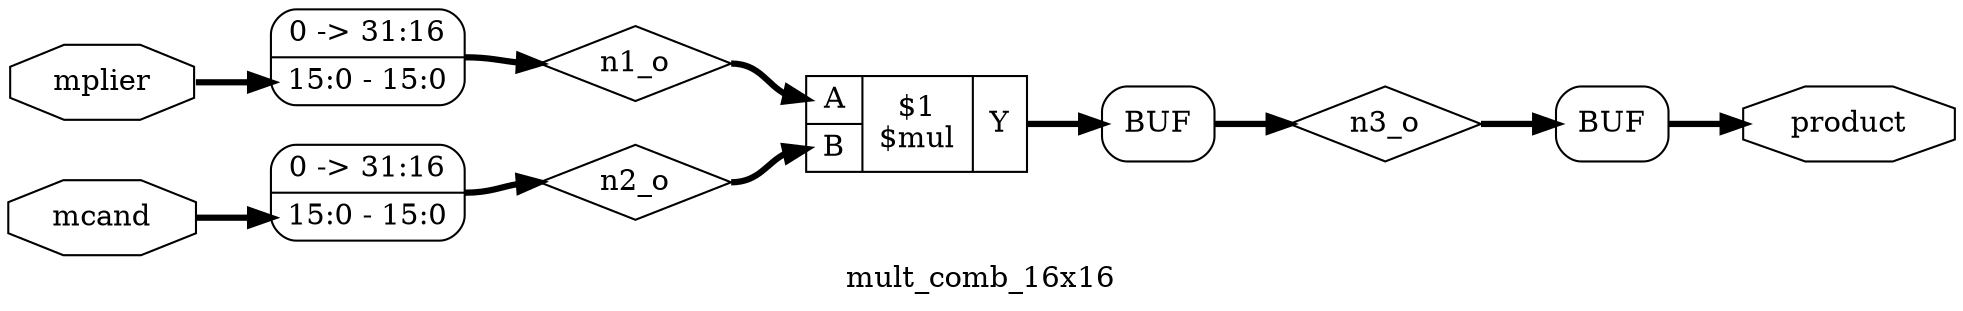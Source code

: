 digraph "mult_comb_16x16" {
label="mult_comb_16x16";
rankdir="LR";
remincross=true;
n2 [ shape=diamond, label="n3_o", color="black", fontcolor="black" ];
n3 [ shape=diamond, label="n2_o", color="black", fontcolor="black" ];
n4 [ shape=diamond, label="n1_o", color="black", fontcolor="black" ];
n5 [ shape=octagon, label="product", color="black", fontcolor="black" ];
n6 [ shape=octagon, label="mcand", color="black", fontcolor="black" ];
n7 [ shape=octagon, label="mplier", color="black", fontcolor="black" ];
c11 [ shape=record, label="{{<p8> A|<p9> B}|$1\n$mul|{<p10> Y}}",  ];
x0 [shape=box, style=rounded, label="BUF", ];
x1 [ shape=record, style=rounded, label="0 -&gt; 31:16 |<s0> 15:0 - 15:0 ", color="black", fontcolor="black" ];
x2 [ shape=record, style=rounded, label="0 -&gt; 31:16 |<s0> 15:0 - 15:0 ", color="black", fontcolor="black" ];
x3 [shape=box, style=rounded, label="BUF", ];
c11:p10:e -> x3:w [color="black", fontcolor="black", style="setlinewidth(3)", label=""];
x3:e -> n2:w [color="black", fontcolor="black", style="setlinewidth(3)", label=""];
n2:e -> x0:w [color="black", fontcolor="black", style="setlinewidth(3)", label=""];
x2:e -> n3:w [color="black", fontcolor="black", style="setlinewidth(3)", label=""];
n3:e -> c11:p9:w [color="black", fontcolor="black", style="setlinewidth(3)", label=""];
x1:e -> n4:w [color="black", fontcolor="black", style="setlinewidth(3)", label=""];
n4:e -> c11:p8:w [color="black", fontcolor="black", style="setlinewidth(3)", label=""];
x0:e -> n5:w [color="black", fontcolor="black", style="setlinewidth(3)", label=""];
n6:e -> x2:s0:w [color="black", fontcolor="black", style="setlinewidth(3)", label=""];
n7:e -> x1:s0:w [color="black", fontcolor="black", style="setlinewidth(3)", label=""];
}
